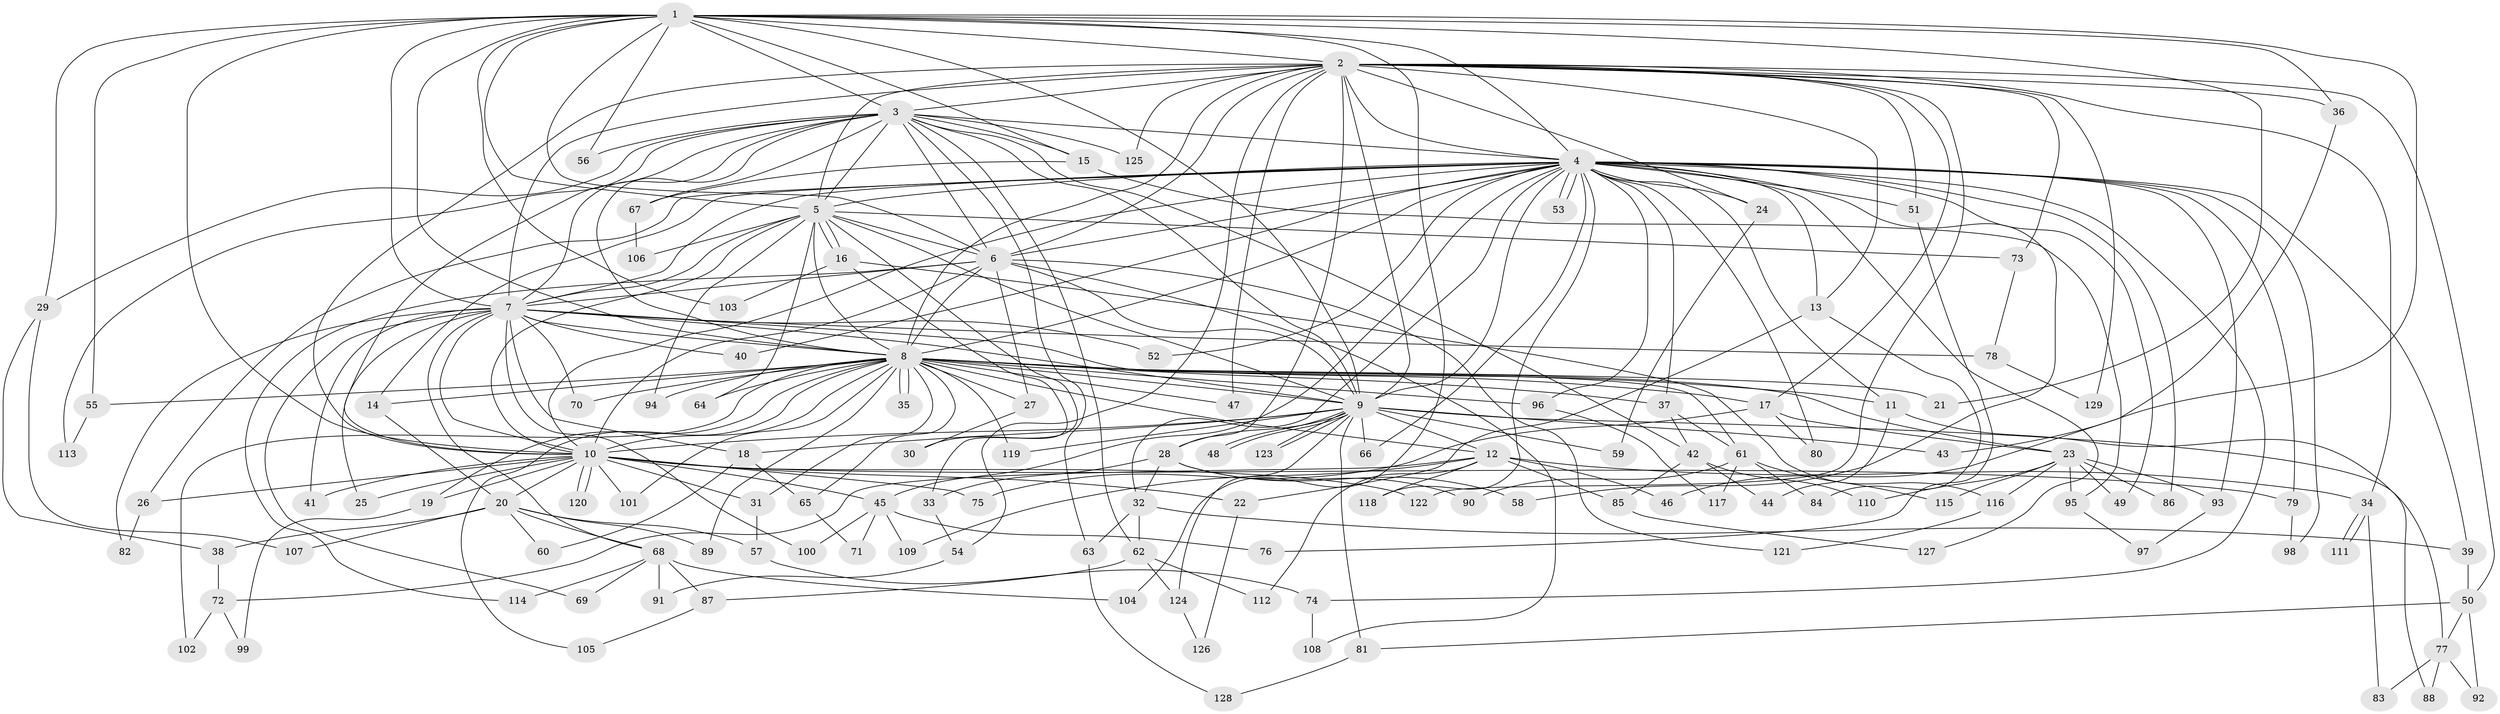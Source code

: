 // Generated by graph-tools (version 1.1) at 2025/49/03/09/25 03:49:38]
// undirected, 129 vertices, 283 edges
graph export_dot {
graph [start="1"]
  node [color=gray90,style=filled];
  1;
  2;
  3;
  4;
  5;
  6;
  7;
  8;
  9;
  10;
  11;
  12;
  13;
  14;
  15;
  16;
  17;
  18;
  19;
  20;
  21;
  22;
  23;
  24;
  25;
  26;
  27;
  28;
  29;
  30;
  31;
  32;
  33;
  34;
  35;
  36;
  37;
  38;
  39;
  40;
  41;
  42;
  43;
  44;
  45;
  46;
  47;
  48;
  49;
  50;
  51;
  52;
  53;
  54;
  55;
  56;
  57;
  58;
  59;
  60;
  61;
  62;
  63;
  64;
  65;
  66;
  67;
  68;
  69;
  70;
  71;
  72;
  73;
  74;
  75;
  76;
  77;
  78;
  79;
  80;
  81;
  82;
  83;
  84;
  85;
  86;
  87;
  88;
  89;
  90;
  91;
  92;
  93;
  94;
  95;
  96;
  97;
  98;
  99;
  100;
  101;
  102;
  103;
  104;
  105;
  106;
  107;
  108;
  109;
  110;
  111;
  112;
  113;
  114;
  115;
  116;
  117;
  118;
  119;
  120;
  121;
  122;
  123;
  124;
  125;
  126;
  127;
  128;
  129;
  1 -- 2;
  1 -- 3;
  1 -- 4;
  1 -- 5;
  1 -- 6;
  1 -- 7;
  1 -- 8;
  1 -- 9;
  1 -- 10;
  1 -- 15;
  1 -- 21;
  1 -- 29;
  1 -- 36;
  1 -- 43;
  1 -- 55;
  1 -- 56;
  1 -- 103;
  1 -- 104;
  2 -- 3;
  2 -- 4;
  2 -- 5;
  2 -- 6;
  2 -- 7;
  2 -- 8;
  2 -- 9;
  2 -- 10;
  2 -- 13;
  2 -- 17;
  2 -- 24;
  2 -- 28;
  2 -- 34;
  2 -- 36;
  2 -- 47;
  2 -- 50;
  2 -- 51;
  2 -- 54;
  2 -- 73;
  2 -- 122;
  2 -- 125;
  2 -- 129;
  3 -- 4;
  3 -- 5;
  3 -- 6;
  3 -- 7;
  3 -- 8;
  3 -- 9;
  3 -- 10;
  3 -- 15;
  3 -- 29;
  3 -- 42;
  3 -- 56;
  3 -- 62;
  3 -- 63;
  3 -- 67;
  3 -- 113;
  3 -- 125;
  4 -- 5;
  4 -- 6;
  4 -- 7;
  4 -- 8;
  4 -- 9;
  4 -- 10;
  4 -- 11;
  4 -- 13;
  4 -- 14;
  4 -- 24;
  4 -- 26;
  4 -- 32;
  4 -- 37;
  4 -- 39;
  4 -- 40;
  4 -- 45;
  4 -- 49;
  4 -- 51;
  4 -- 52;
  4 -- 53;
  4 -- 53;
  4 -- 58;
  4 -- 66;
  4 -- 74;
  4 -- 79;
  4 -- 80;
  4 -- 86;
  4 -- 93;
  4 -- 96;
  4 -- 98;
  4 -- 118;
  4 -- 127;
  5 -- 6;
  5 -- 7;
  5 -- 8;
  5 -- 9;
  5 -- 10;
  5 -- 16;
  5 -- 16;
  5 -- 33;
  5 -- 64;
  5 -- 73;
  5 -- 94;
  5 -- 106;
  6 -- 7;
  6 -- 8;
  6 -- 9;
  6 -- 10;
  6 -- 27;
  6 -- 108;
  6 -- 114;
  6 -- 121;
  7 -- 8;
  7 -- 9;
  7 -- 10;
  7 -- 18;
  7 -- 25;
  7 -- 40;
  7 -- 41;
  7 -- 52;
  7 -- 61;
  7 -- 68;
  7 -- 69;
  7 -- 70;
  7 -- 78;
  7 -- 82;
  7 -- 100;
  8 -- 9;
  8 -- 10;
  8 -- 11;
  8 -- 12;
  8 -- 14;
  8 -- 17;
  8 -- 19;
  8 -- 21;
  8 -- 23;
  8 -- 27;
  8 -- 31;
  8 -- 35;
  8 -- 35;
  8 -- 37;
  8 -- 47;
  8 -- 55;
  8 -- 64;
  8 -- 65;
  8 -- 70;
  8 -- 89;
  8 -- 94;
  8 -- 96;
  8 -- 101;
  8 -- 102;
  8 -- 105;
  8 -- 119;
  9 -- 10;
  9 -- 12;
  9 -- 18;
  9 -- 28;
  9 -- 43;
  9 -- 48;
  9 -- 48;
  9 -- 59;
  9 -- 66;
  9 -- 77;
  9 -- 81;
  9 -- 119;
  9 -- 123;
  9 -- 123;
  9 -- 124;
  10 -- 19;
  10 -- 20;
  10 -- 22;
  10 -- 25;
  10 -- 26;
  10 -- 31;
  10 -- 41;
  10 -- 45;
  10 -- 75;
  10 -- 79;
  10 -- 101;
  10 -- 120;
  10 -- 120;
  10 -- 122;
  11 -- 44;
  11 -- 88;
  12 -- 34;
  12 -- 46;
  12 -- 72;
  12 -- 85;
  12 -- 109;
  12 -- 112;
  12 -- 118;
  13 -- 22;
  13 -- 84;
  14 -- 20;
  15 -- 67;
  15 -- 95;
  16 -- 30;
  16 -- 103;
  16 -- 116;
  17 -- 23;
  17 -- 75;
  17 -- 80;
  18 -- 60;
  18 -- 65;
  19 -- 99;
  20 -- 38;
  20 -- 57;
  20 -- 60;
  20 -- 68;
  20 -- 89;
  20 -- 107;
  22 -- 126;
  23 -- 49;
  23 -- 86;
  23 -- 93;
  23 -- 95;
  23 -- 110;
  23 -- 115;
  23 -- 116;
  24 -- 59;
  26 -- 82;
  27 -- 30;
  28 -- 32;
  28 -- 33;
  28 -- 58;
  28 -- 90;
  29 -- 38;
  29 -- 107;
  31 -- 57;
  32 -- 39;
  32 -- 62;
  32 -- 63;
  33 -- 54;
  34 -- 83;
  34 -- 111;
  34 -- 111;
  36 -- 46;
  37 -- 42;
  37 -- 61;
  38 -- 72;
  39 -- 50;
  42 -- 44;
  42 -- 85;
  42 -- 110;
  45 -- 71;
  45 -- 76;
  45 -- 100;
  45 -- 109;
  50 -- 77;
  50 -- 81;
  50 -- 92;
  51 -- 76;
  54 -- 91;
  55 -- 113;
  57 -- 74;
  61 -- 84;
  61 -- 90;
  61 -- 115;
  61 -- 117;
  62 -- 87;
  62 -- 112;
  62 -- 124;
  63 -- 128;
  65 -- 71;
  67 -- 106;
  68 -- 69;
  68 -- 87;
  68 -- 91;
  68 -- 104;
  68 -- 114;
  72 -- 99;
  72 -- 102;
  73 -- 78;
  74 -- 108;
  77 -- 83;
  77 -- 88;
  77 -- 92;
  78 -- 129;
  79 -- 98;
  81 -- 128;
  85 -- 127;
  87 -- 105;
  93 -- 97;
  95 -- 97;
  96 -- 117;
  116 -- 121;
  124 -- 126;
}
